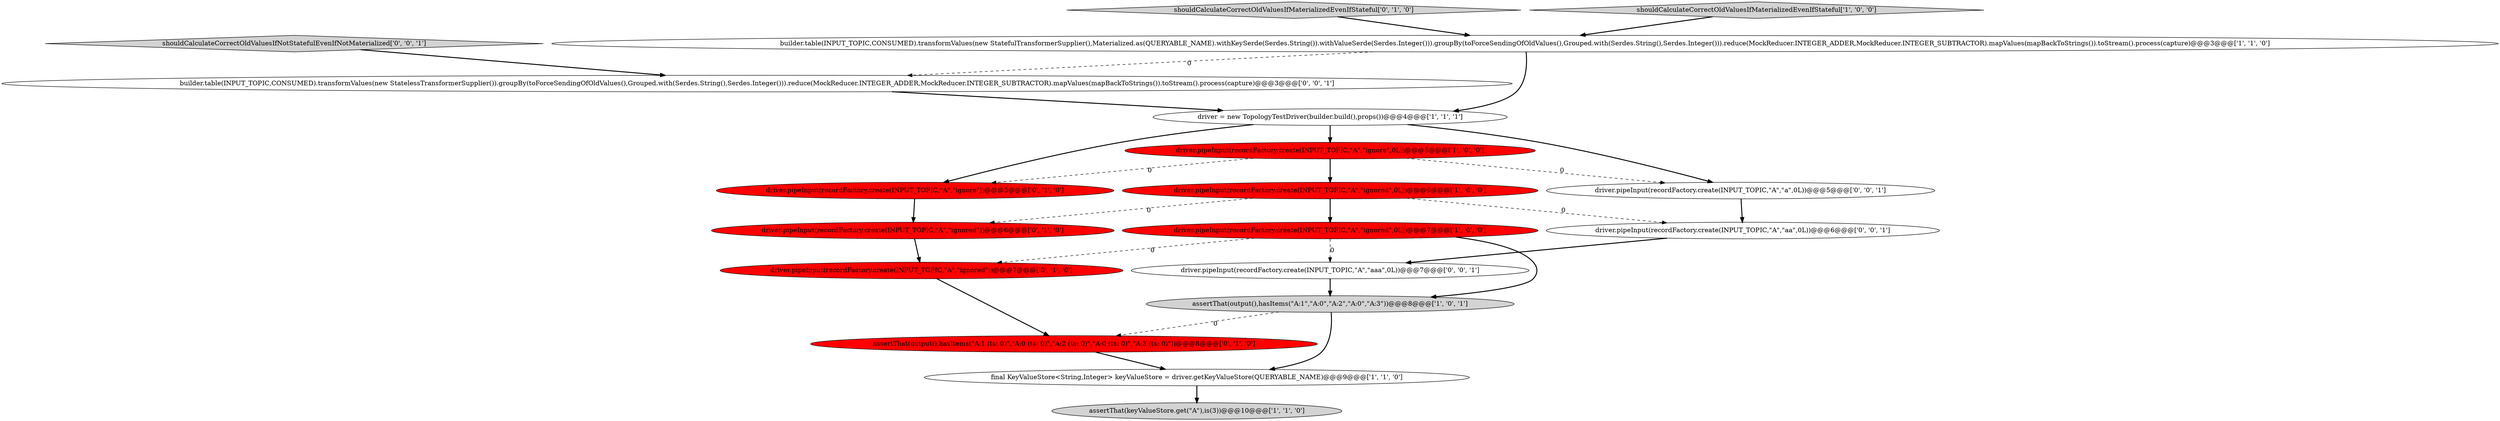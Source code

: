 digraph {
0 [style = filled, label = "assertThat(keyValueStore.get(\"A\"),is(3))@@@10@@@['1', '1', '0']", fillcolor = lightgray, shape = ellipse image = "AAA0AAABBB1BBB"];
1 [style = filled, label = "builder.table(INPUT_TOPIC,CONSUMED).transformValues(new StatefulTransformerSupplier(),Materialized.as(QUERYABLE_NAME).withKeySerde(Serdes.String()).withValueSerde(Serdes.Integer())).groupBy(toForceSendingOfOldValues(),Grouped.with(Serdes.String(),Serdes.Integer())).reduce(MockReducer.INTEGER_ADDER,MockReducer.INTEGER_SUBTRACTOR).mapValues(mapBackToStrings()).toStream().process(capture)@@@3@@@['1', '1', '0']", fillcolor = white, shape = ellipse image = "AAA0AAABBB1BBB"];
17 [style = filled, label = "shouldCalculateCorrectOldValuesIfNotStatefulEvenIfNotMaterialized['0', '0', '1']", fillcolor = lightgray, shape = diamond image = "AAA0AAABBB3BBB"];
10 [style = filled, label = "assertThat(output(),hasItems(\"A:1 (ts: 0)\",\"A:0 (ts: 0)\",\"A:2 (ts: 0)\",\"A:0 (ts: 0)\",\"A:3 (ts: 0)\"))@@@8@@@['0', '1', '0']", fillcolor = red, shape = ellipse image = "AAA1AAABBB2BBB"];
12 [style = filled, label = "driver.pipeInput(recordFactory.create(INPUT_TOPIC,\"A\",\"ignore\"))@@@5@@@['0', '1', '0']", fillcolor = red, shape = ellipse image = "AAA1AAABBB2BBB"];
13 [style = filled, label = "shouldCalculateCorrectOldValuesIfMaterializedEvenIfStateful['0', '1', '0']", fillcolor = lightgray, shape = diamond image = "AAA0AAABBB2BBB"];
15 [style = filled, label = "driver.pipeInput(recordFactory.create(INPUT_TOPIC,\"A\",\"aaa\",0L))@@@7@@@['0', '0', '1']", fillcolor = white, shape = ellipse image = "AAA0AAABBB3BBB"];
4 [style = filled, label = "shouldCalculateCorrectOldValuesIfMaterializedEvenIfStateful['1', '0', '0']", fillcolor = lightgray, shape = diamond image = "AAA0AAABBB1BBB"];
3 [style = filled, label = "assertThat(output(),hasItems(\"A:1\",\"A:0\",\"A:2\",\"A:0\",\"A:3\"))@@@8@@@['1', '0', '1']", fillcolor = lightgray, shape = ellipse image = "AAA0AAABBB1BBB"];
2 [style = filled, label = "driver.pipeInput(recordFactory.create(INPUT_TOPIC,\"A\",\"ignore\",0L))@@@5@@@['1', '0', '0']", fillcolor = red, shape = ellipse image = "AAA1AAABBB1BBB"];
18 [style = filled, label = "builder.table(INPUT_TOPIC,CONSUMED).transformValues(new StatelessTransformerSupplier()).groupBy(toForceSendingOfOldValues(),Grouped.with(Serdes.String(),Serdes.Integer())).reduce(MockReducer.INTEGER_ADDER,MockReducer.INTEGER_SUBTRACTOR).mapValues(mapBackToStrings()).toStream().process(capture)@@@3@@@['0', '0', '1']", fillcolor = white, shape = ellipse image = "AAA0AAABBB3BBB"];
6 [style = filled, label = "driver.pipeInput(recordFactory.create(INPUT_TOPIC,\"A\",\"ignored\",0L))@@@6@@@['1', '0', '0']", fillcolor = red, shape = ellipse image = "AAA1AAABBB1BBB"];
5 [style = filled, label = "driver = new TopologyTestDriver(builder.build(),props())@@@4@@@['1', '1', '1']", fillcolor = white, shape = ellipse image = "AAA0AAABBB1BBB"];
7 [style = filled, label = "final KeyValueStore<String,Integer> keyValueStore = driver.getKeyValueStore(QUERYABLE_NAME)@@@9@@@['1', '1', '0']", fillcolor = white, shape = ellipse image = "AAA0AAABBB1BBB"];
14 [style = filled, label = "driver.pipeInput(recordFactory.create(INPUT_TOPIC,\"A\",\"aa\",0L))@@@6@@@['0', '0', '1']", fillcolor = white, shape = ellipse image = "AAA0AAABBB3BBB"];
9 [style = filled, label = "driver.pipeInput(recordFactory.create(INPUT_TOPIC,\"A\",\"ignored\"))@@@7@@@['0', '1', '0']", fillcolor = red, shape = ellipse image = "AAA1AAABBB2BBB"];
11 [style = filled, label = "driver.pipeInput(recordFactory.create(INPUT_TOPIC,\"A\",\"ignored\"))@@@6@@@['0', '1', '0']", fillcolor = red, shape = ellipse image = "AAA1AAABBB2BBB"];
8 [style = filled, label = "driver.pipeInput(recordFactory.create(INPUT_TOPIC,\"A\",\"ignored\",0L))@@@7@@@['1', '0', '0']", fillcolor = red, shape = ellipse image = "AAA1AAABBB1BBB"];
16 [style = filled, label = "driver.pipeInput(recordFactory.create(INPUT_TOPIC,\"A\",\"a\",0L))@@@5@@@['0', '0', '1']", fillcolor = white, shape = ellipse image = "AAA0AAABBB3BBB"];
1->5 [style = bold, label=""];
2->6 [style = bold, label=""];
8->15 [style = dashed, label="0"];
8->3 [style = bold, label=""];
12->11 [style = bold, label=""];
6->11 [style = dashed, label="0"];
7->0 [style = bold, label=""];
1->18 [style = dashed, label="0"];
9->10 [style = bold, label=""];
6->14 [style = dashed, label="0"];
11->9 [style = bold, label=""];
15->3 [style = bold, label=""];
10->7 [style = bold, label=""];
13->1 [style = bold, label=""];
5->16 [style = bold, label=""];
8->9 [style = dashed, label="0"];
2->12 [style = dashed, label="0"];
5->2 [style = bold, label=""];
3->7 [style = bold, label=""];
5->12 [style = bold, label=""];
18->5 [style = bold, label=""];
2->16 [style = dashed, label="0"];
6->8 [style = bold, label=""];
16->14 [style = bold, label=""];
14->15 [style = bold, label=""];
4->1 [style = bold, label=""];
3->10 [style = dashed, label="0"];
17->18 [style = bold, label=""];
}
